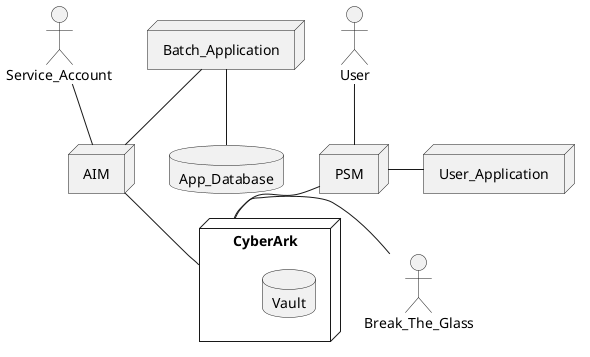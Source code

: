 @startuml

actor User
actor Service_Account
actor Break_The_Glass

database App_Database

node CyberArk {
   database Vault
}

node PSM
node AIM
node User_Application
node Batch_Application

User -down- PSM
PSM -right- User_Application
PSM -- CyberArk
Service_Account -down- AIM
Batch_Application -- AIM
Batch_Application -- App_Database
AIM -- CyberArk

Break_The_Glass -left- CyberArk

@enduml
